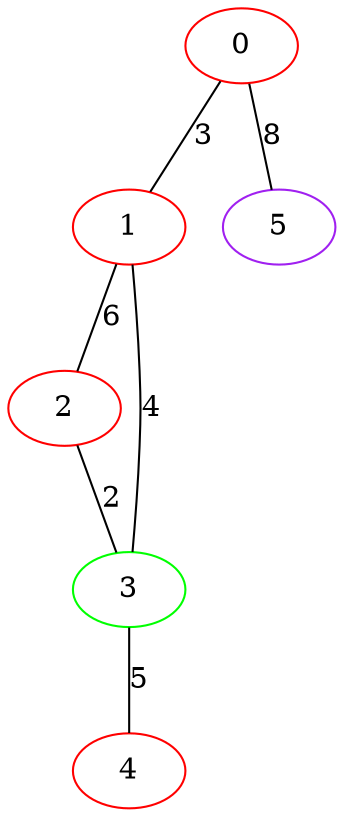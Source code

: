 graph "" {
0 [color=red, weight=1];
1 [color=red, weight=1];
2 [color=red, weight=1];
3 [color=green, weight=2];
4 [color=red, weight=1];
5 [color=purple, weight=4];
0 -- 1  [key=0, label=3];
0 -- 5  [key=0, label=8];
1 -- 2  [key=0, label=6];
1 -- 3  [key=0, label=4];
2 -- 3  [key=0, label=2];
3 -- 4  [key=0, label=5];
}
